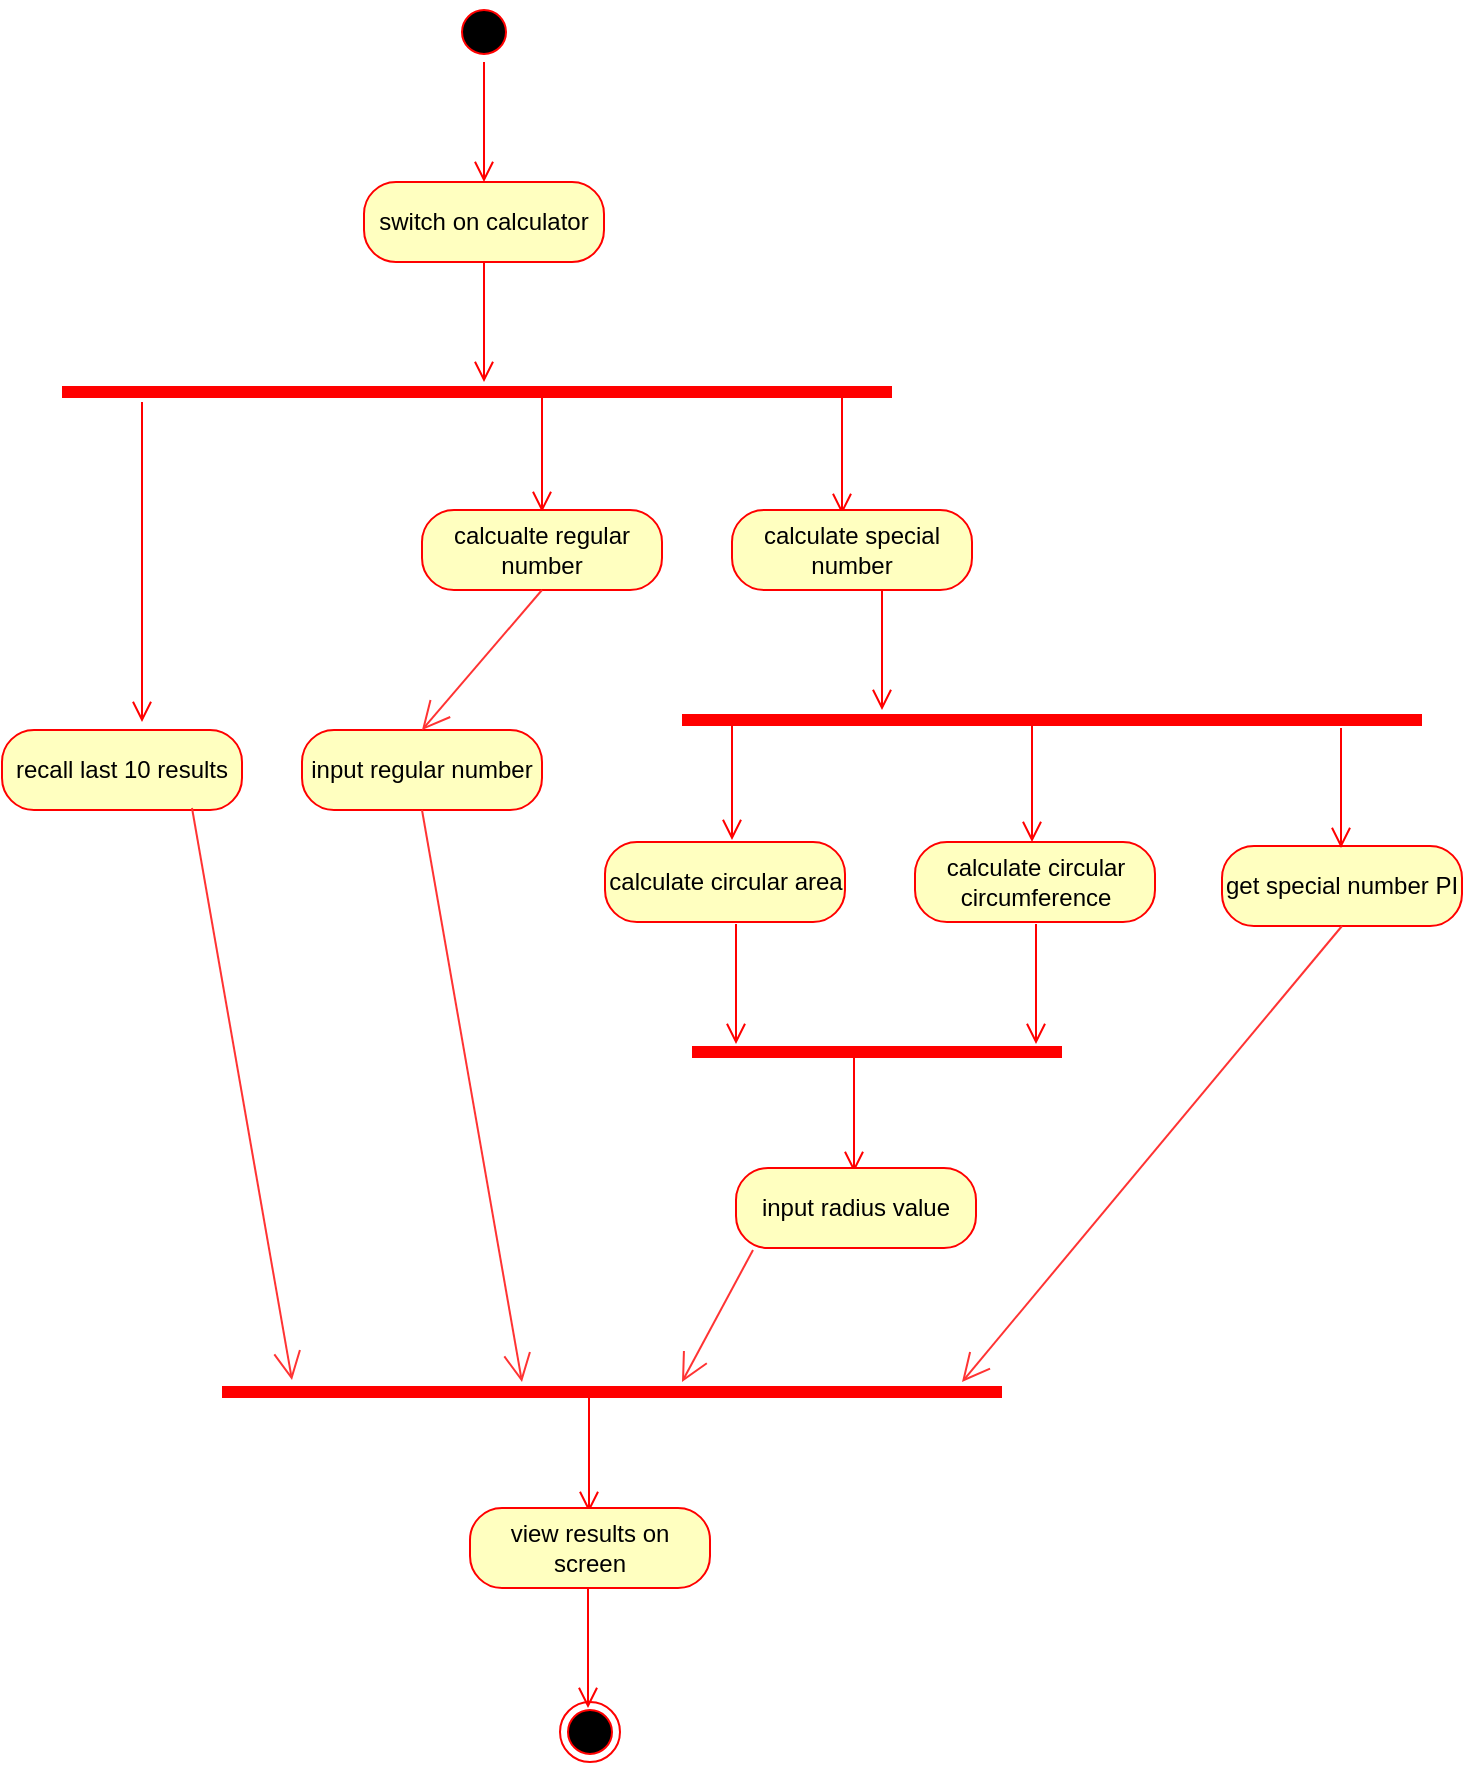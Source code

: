 <mxfile version="11.0.0" type="device"><diagram id="iFIuphHw9fEjIBH8k-ma" name="Page-1"><mxGraphModel dx="976" dy="561" grid="1" gridSize="10" guides="1" tooltips="1" connect="1" arrows="1" fold="1" page="1" pageScale="1" pageWidth="850" pageHeight="1100" math="0" shadow="0"><root><mxCell id="0"/><mxCell id="1" parent="0"/><mxCell id="0xMqXaCC3iUiLzUJjKjf-1" value="" style="ellipse;html=1;shape=startState;fillColor=#000000;strokeColor=#ff0000;" parent="1" vertex="1"><mxGeometry x="276" y="100" width="30" height="30" as="geometry"/></mxCell><mxCell id="0xMqXaCC3iUiLzUJjKjf-2" value="" style="edgeStyle=orthogonalEdgeStyle;html=1;verticalAlign=bottom;endArrow=open;endSize=8;strokeColor=#ff0000;" parent="1" source="0xMqXaCC3iUiLzUJjKjf-1" edge="1"><mxGeometry relative="1" as="geometry"><mxPoint x="291" y="190" as="targetPoint"/></mxGeometry></mxCell><mxCell id="0xMqXaCC3iUiLzUJjKjf-8" value="switch on calculator" style="rounded=1;whiteSpace=wrap;html=1;arcSize=40;fontColor=#000000;fillColor=#ffffc0;strokeColor=#ff0000;" parent="1" vertex="1"><mxGeometry x="231" y="190" width="120" height="40" as="geometry"/></mxCell><mxCell id="0xMqXaCC3iUiLzUJjKjf-10" value="" style="edgeStyle=orthogonalEdgeStyle;html=1;verticalAlign=bottom;endArrow=open;endSize=8;strokeColor=#ff0000;" parent="1" edge="1"><mxGeometry relative="1" as="geometry"><mxPoint x="291" y="290" as="targetPoint"/><mxPoint x="291" y="230" as="sourcePoint"/></mxGeometry></mxCell><mxCell id="0xMqXaCC3iUiLzUJjKjf-17" value="" style="shape=line;html=1;strokeWidth=6;strokeColor=#ff0000;" parent="1" vertex="1"><mxGeometry x="80" y="290" width="415" height="10" as="geometry"/></mxCell><mxCell id="0xMqXaCC3iUiLzUJjKjf-19" value="" style="edgeStyle=orthogonalEdgeStyle;html=1;verticalAlign=bottom;endArrow=open;endSize=8;strokeColor=#ff0000;" parent="1" edge="1"><mxGeometry relative="1" as="geometry"><mxPoint x="320" y="355" as="targetPoint"/><mxPoint x="320" y="295" as="sourcePoint"/></mxGeometry></mxCell><mxCell id="0xMqXaCC3iUiLzUJjKjf-20" value="" style="edgeStyle=orthogonalEdgeStyle;html=1;verticalAlign=bottom;endArrow=open;endSize=8;strokeColor=#ff0000;" parent="1" edge="1"><mxGeometry relative="1" as="geometry"><mxPoint x="470" y="356" as="targetPoint"/><mxPoint x="470" y="296" as="sourcePoint"/></mxGeometry></mxCell><mxCell id="0xMqXaCC3iUiLzUJjKjf-21" value="calcualte regular number" style="rounded=1;whiteSpace=wrap;html=1;arcSize=40;fontColor=#000000;fillColor=#ffffc0;strokeColor=#ff0000;" parent="1" vertex="1"><mxGeometry x="260" y="354" width="120" height="40" as="geometry"/></mxCell><mxCell id="0xMqXaCC3iUiLzUJjKjf-22" value="calculate special number" style="rounded=1;whiteSpace=wrap;html=1;arcSize=40;fontColor=#000000;fillColor=#ffffc0;strokeColor=#ff0000;" parent="1" vertex="1"><mxGeometry x="415" y="354" width="120" height="40" as="geometry"/></mxCell><mxCell id="0xMqXaCC3iUiLzUJjKjf-23" value="input regular number" style="rounded=1;whiteSpace=wrap;html=1;arcSize=40;fontColor=#000000;fillColor=#ffffc0;strokeColor=#ff0000;" parent="1" vertex="1"><mxGeometry x="200" y="464" width="120" height="40" as="geometry"/></mxCell><mxCell id="0xMqXaCC3iUiLzUJjKjf-26" value="" style="endArrow=open;endFill=1;endSize=12;html=1;entryX=0.5;entryY=0;entryDx=0;entryDy=0;exitX=0.5;exitY=1;exitDx=0;exitDy=0;fillColor=#e51400;strokeColor=#FF3333;" parent="1" source="0xMqXaCC3iUiLzUJjKjf-21" target="0xMqXaCC3iUiLzUJjKjf-23" edge="1"><mxGeometry width="160" relative="1" as="geometry"><mxPoint x="80" y="240" as="sourcePoint"/><mxPoint x="240" y="240" as="targetPoint"/></mxGeometry></mxCell><mxCell id="0xMqXaCC3iUiLzUJjKjf-27" value="" style="edgeStyle=orthogonalEdgeStyle;html=1;verticalAlign=bottom;endArrow=open;endSize=8;strokeColor=#ff0000;" parent="1" edge="1"><mxGeometry relative="1" as="geometry"><mxPoint x="490" y="454" as="targetPoint"/><mxPoint x="490" y="394" as="sourcePoint"/></mxGeometry></mxCell><mxCell id="0xMqXaCC3iUiLzUJjKjf-28" value="" style="shape=line;html=1;strokeWidth=6;strokeColor=#ff0000;" parent="1" vertex="1"><mxGeometry x="390" y="454" width="370" height="10" as="geometry"/></mxCell><mxCell id="0xMqXaCC3iUiLzUJjKjf-29" value="" style="edgeStyle=orthogonalEdgeStyle;html=1;verticalAlign=bottom;endArrow=open;endSize=8;strokeColor=#ff0000;" parent="1" edge="1"><mxGeometry relative="1" as="geometry"><mxPoint x="415" y="519" as="targetPoint"/><mxPoint x="415" y="459" as="sourcePoint"/></mxGeometry></mxCell><mxCell id="0xMqXaCC3iUiLzUJjKjf-30" value="" style="edgeStyle=orthogonalEdgeStyle;html=1;verticalAlign=bottom;endArrow=open;endSize=8;strokeColor=#ff0000;" parent="1" edge="1"><mxGeometry relative="1" as="geometry"><mxPoint x="565" y="520" as="targetPoint"/><mxPoint x="565" y="460" as="sourcePoint"/></mxGeometry></mxCell><mxCell id="0xMqXaCC3iUiLzUJjKjf-31" value="calculate circular area" style="rounded=1;whiteSpace=wrap;html=1;arcSize=40;fontColor=#000000;fillColor=#ffffc0;strokeColor=#ff0000;" parent="1" vertex="1"><mxGeometry x="351.5" y="520" width="120" height="40" as="geometry"/></mxCell><mxCell id="0xMqXaCC3iUiLzUJjKjf-32" value="calculate circular circumference" style="rounded=1;whiteSpace=wrap;html=1;arcSize=40;fontColor=#000000;fillColor=#ffffc0;strokeColor=#ff0000;" parent="1" vertex="1"><mxGeometry x="506.5" y="520" width="120" height="40" as="geometry"/></mxCell><mxCell id="0xMqXaCC3iUiLzUJjKjf-33" value="" style="edgeStyle=orthogonalEdgeStyle;html=1;verticalAlign=bottom;endArrow=open;endSize=8;strokeColor=#ff0000;" parent="1" edge="1"><mxGeometry relative="1" as="geometry"><mxPoint x="417" y="621" as="targetPoint"/><mxPoint x="417" y="561" as="sourcePoint"/></mxGeometry></mxCell><mxCell id="0xMqXaCC3iUiLzUJjKjf-34" value="" style="edgeStyle=orthogonalEdgeStyle;html=1;verticalAlign=bottom;endArrow=open;endSize=8;strokeColor=#ff0000;" parent="1" edge="1"><mxGeometry relative="1" as="geometry"><mxPoint x="567" y="621" as="targetPoint"/><mxPoint x="567" y="561" as="sourcePoint"/></mxGeometry></mxCell><mxCell id="0xMqXaCC3iUiLzUJjKjf-35" value="" style="shape=line;html=1;strokeWidth=6;strokeColor=#ff0000;" parent="1" vertex="1"><mxGeometry x="395" y="620" width="185" height="10" as="geometry"/></mxCell><mxCell id="0xMqXaCC3iUiLzUJjKjf-36" value="" style="edgeStyle=orthogonalEdgeStyle;html=1;verticalAlign=bottom;endArrow=open;endSize=8;strokeColor=#ff0000;" parent="1" edge="1"><mxGeometry relative="1" as="geometry"><mxPoint x="476" y="685" as="targetPoint"/><mxPoint x="476" y="625" as="sourcePoint"/></mxGeometry></mxCell><mxCell id="0xMqXaCC3iUiLzUJjKjf-37" value="input radius value" style="rounded=1;whiteSpace=wrap;html=1;arcSize=40;fontColor=#000000;fillColor=#ffffc0;strokeColor=#ff0000;" parent="1" vertex="1"><mxGeometry x="417" y="683" width="120" height="40" as="geometry"/></mxCell><mxCell id="0xMqXaCC3iUiLzUJjKjf-39" value="get special number PI" style="rounded=1;whiteSpace=wrap;html=1;arcSize=40;fontColor=#000000;fillColor=#ffffc0;strokeColor=#ff0000;" parent="1" vertex="1"><mxGeometry x="660" y="522" width="120" height="40" as="geometry"/></mxCell><mxCell id="0xMqXaCC3iUiLzUJjKjf-40" value="" style="edgeStyle=orthogonalEdgeStyle;html=1;verticalAlign=bottom;endArrow=open;endSize=8;strokeColor=#ff0000;" parent="1" edge="1"><mxGeometry relative="1" as="geometry"><mxPoint x="719.5" y="523" as="targetPoint"/><mxPoint x="719.5" y="463" as="sourcePoint"/></mxGeometry></mxCell><mxCell id="0xMqXaCC3iUiLzUJjKjf-42" value="" style="shape=line;html=1;strokeWidth=6;strokeColor=#ff0000;" parent="1" vertex="1"><mxGeometry x="160" y="790" width="390" height="10" as="geometry"/></mxCell><mxCell id="0xMqXaCC3iUiLzUJjKjf-43" value="" style="endArrow=open;endFill=1;endSize=12;html=1;exitX=0.5;exitY=1;exitDx=0;exitDy=0;fillColor=#e51400;strokeColor=#FF3333;" parent="1" edge="1"><mxGeometry width="160" relative="1" as="geometry"><mxPoint x="425.5" y="724" as="sourcePoint"/><mxPoint x="390" y="790" as="targetPoint"/></mxGeometry></mxCell><mxCell id="0xMqXaCC3iUiLzUJjKjf-44" value="" style="endArrow=open;endFill=1;endSize=12;html=1;exitX=0.5;exitY=1;exitDx=0;exitDy=0;fillColor=#e51400;strokeColor=#FF3333;" parent="1" source="0xMqXaCC3iUiLzUJjKjf-23" edge="1"><mxGeometry width="160" relative="1" as="geometry"><mxPoint x="260" y="570" as="sourcePoint"/><mxPoint x="310" y="790" as="targetPoint"/></mxGeometry></mxCell><mxCell id="0xMqXaCC3iUiLzUJjKjf-45" value="" style="endArrow=open;endFill=1;endSize=12;html=1;exitX=0.5;exitY=1;exitDx=0;exitDy=0;fillColor=#e51400;strokeColor=#FF3333;" parent="1" source="0xMqXaCC3iUiLzUJjKjf-39" edge="1"><mxGeometry width="160" relative="1" as="geometry"><mxPoint x="750" y="560" as="sourcePoint"/><mxPoint x="530" y="790" as="targetPoint"/></mxGeometry></mxCell><mxCell id="0xMqXaCC3iUiLzUJjKjf-46" value="" style="edgeStyle=orthogonalEdgeStyle;html=1;verticalAlign=bottom;endArrow=open;endSize=8;strokeColor=#ff0000;" parent="1" edge="1"><mxGeometry relative="1" as="geometry"><mxPoint x="343.5" y="855" as="targetPoint"/><mxPoint x="343.5" y="795" as="sourcePoint"/></mxGeometry></mxCell><mxCell id="0xMqXaCC3iUiLzUJjKjf-47" value="view results on screen" style="rounded=1;whiteSpace=wrap;html=1;arcSize=40;fontColor=#000000;fillColor=#ffffc0;strokeColor=#ff0000;" parent="1" vertex="1"><mxGeometry x="284" y="853" width="120" height="40" as="geometry"/></mxCell><mxCell id="0xMqXaCC3iUiLzUJjKjf-50" value="" style="ellipse;html=1;shape=endState;fillColor=#000000;strokeColor=#ff0000;" parent="1" vertex="1"><mxGeometry x="329" y="950" width="30" height="30" as="geometry"/></mxCell><mxCell id="0xMqXaCC3iUiLzUJjKjf-53" value="" style="edgeStyle=orthogonalEdgeStyle;html=1;verticalAlign=bottom;endArrow=open;endSize=8;strokeColor=#ff0000;" parent="1" edge="1"><mxGeometry relative="1" as="geometry"><mxPoint x="343" y="953" as="targetPoint"/><mxPoint x="343" y="893" as="sourcePoint"/></mxGeometry></mxCell><mxCell id="0xMqXaCC3iUiLzUJjKjf-58" value="recall last 10 results" style="rounded=1;whiteSpace=wrap;html=1;arcSize=40;fontColor=#000000;fillColor=#ffffc0;strokeColor=#ff0000;" parent="1" vertex="1"><mxGeometry x="50" y="464" width="120" height="40" as="geometry"/></mxCell><mxCell id="0xMqXaCC3iUiLzUJjKjf-59" value="" style="edgeStyle=orthogonalEdgeStyle;html=1;verticalAlign=bottom;endArrow=open;endSize=8;strokeColor=#ff0000;" parent="1" edge="1"><mxGeometry relative="1" as="geometry"><mxPoint x="120" y="460" as="targetPoint"/><mxPoint x="120" y="300" as="sourcePoint"/></mxGeometry></mxCell><mxCell id="0xMqXaCC3iUiLzUJjKjf-60" value="" style="endArrow=open;endFill=1;endSize=12;html=1;exitX=0.5;exitY=1;exitDx=0;exitDy=0;fillColor=#e51400;strokeColor=#FF3333;" parent="1" edge="1"><mxGeometry width="160" relative="1" as="geometry"><mxPoint x="145" y="503" as="sourcePoint"/><mxPoint x="195" y="789" as="targetPoint"/></mxGeometry></mxCell></root></mxGraphModel></diagram></mxfile>